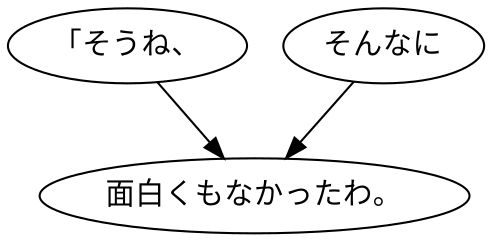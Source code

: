 digraph graph6794 {
	node0 [label="「そうね、"];
	node1 [label="そんなに"];
	node2 [label="面白くもなかったわ。"];
	node0 -> node2;
	node1 -> node2;
}
